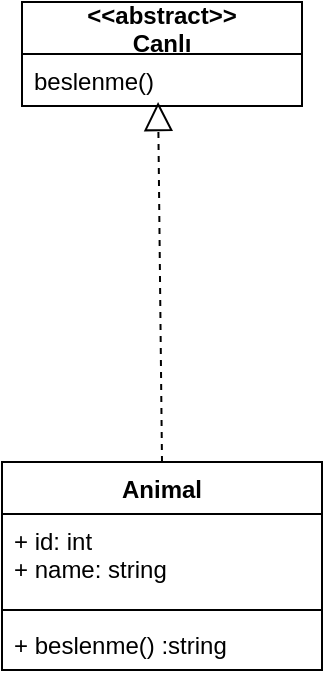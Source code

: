 <mxfile version="15.7.0" type="device"><diagram id="BBes4G6wD22MEiLhGByT" name="Page-1"><mxGraphModel dx="1422" dy="727" grid="1" gridSize="10" guides="1" tooltips="1" connect="1" arrows="1" fold="1" page="1" pageScale="1" pageWidth="827" pageHeight="1169" math="0" shadow="0"><root><mxCell id="0"/><mxCell id="1" parent="0"/><mxCell id="f6ZC6mnhZl63SS6p3DTa-1" value="Animal" style="swimlane;fontStyle=1;align=center;verticalAlign=top;childLayout=stackLayout;horizontal=1;startSize=26;horizontalStack=0;resizeParent=1;resizeParentMax=0;resizeLast=0;collapsible=1;marginBottom=0;" vertex="1" parent="1"><mxGeometry x="300" y="310" width="160" height="104" as="geometry"/></mxCell><mxCell id="f6ZC6mnhZl63SS6p3DTa-2" value="+ id: int&#10;+ name: string" style="text;strokeColor=none;fillColor=none;align=left;verticalAlign=top;spacingLeft=4;spacingRight=4;overflow=hidden;rotatable=0;points=[[0,0.5],[1,0.5]];portConstraint=eastwest;" vertex="1" parent="f6ZC6mnhZl63SS6p3DTa-1"><mxGeometry y="26" width="160" height="44" as="geometry"/></mxCell><mxCell id="f6ZC6mnhZl63SS6p3DTa-3" value="" style="line;strokeWidth=1;fillColor=none;align=left;verticalAlign=middle;spacingTop=-1;spacingLeft=3;spacingRight=3;rotatable=0;labelPosition=right;points=[];portConstraint=eastwest;" vertex="1" parent="f6ZC6mnhZl63SS6p3DTa-1"><mxGeometry y="70" width="160" height="8" as="geometry"/></mxCell><mxCell id="f6ZC6mnhZl63SS6p3DTa-4" value="+ beslenme() :string" style="text;strokeColor=none;fillColor=none;align=left;verticalAlign=top;spacingLeft=4;spacingRight=4;overflow=hidden;rotatable=0;points=[[0,0.5],[1,0.5]];portConstraint=eastwest;" vertex="1" parent="f6ZC6mnhZl63SS6p3DTa-1"><mxGeometry y="78" width="160" height="26" as="geometry"/></mxCell><mxCell id="f6ZC6mnhZl63SS6p3DTa-9" value="&lt;&lt;abstract&gt;&gt;&#10;Canlı" style="swimlane;fontStyle=1;childLayout=stackLayout;horizontal=1;startSize=26;fillColor=none;horizontalStack=0;resizeParent=1;resizeParentMax=0;resizeLast=0;collapsible=1;marginBottom=0;" vertex="1" parent="1"><mxGeometry x="310" y="80" width="140" height="52" as="geometry"/></mxCell><mxCell id="f6ZC6mnhZl63SS6p3DTa-10" value="beslenme()" style="text;strokeColor=none;fillColor=none;align=left;verticalAlign=top;spacingLeft=4;spacingRight=4;overflow=hidden;rotatable=0;points=[[0,0.5],[1,0.5]];portConstraint=eastwest;" vertex="1" parent="f6ZC6mnhZl63SS6p3DTa-9"><mxGeometry y="26" width="140" height="26" as="geometry"/></mxCell><mxCell id="f6ZC6mnhZl63SS6p3DTa-14" value="" style="endArrow=block;dashed=1;endFill=0;endSize=12;html=1;rounded=0;entryX=0.486;entryY=0.923;entryDx=0;entryDy=0;entryPerimeter=0;" edge="1" parent="1" target="f6ZC6mnhZl63SS6p3DTa-10"><mxGeometry width="160" relative="1" as="geometry"><mxPoint x="380" y="310" as="sourcePoint"/><mxPoint x="380" y="140" as="targetPoint"/></mxGeometry></mxCell></root></mxGraphModel></diagram></mxfile>